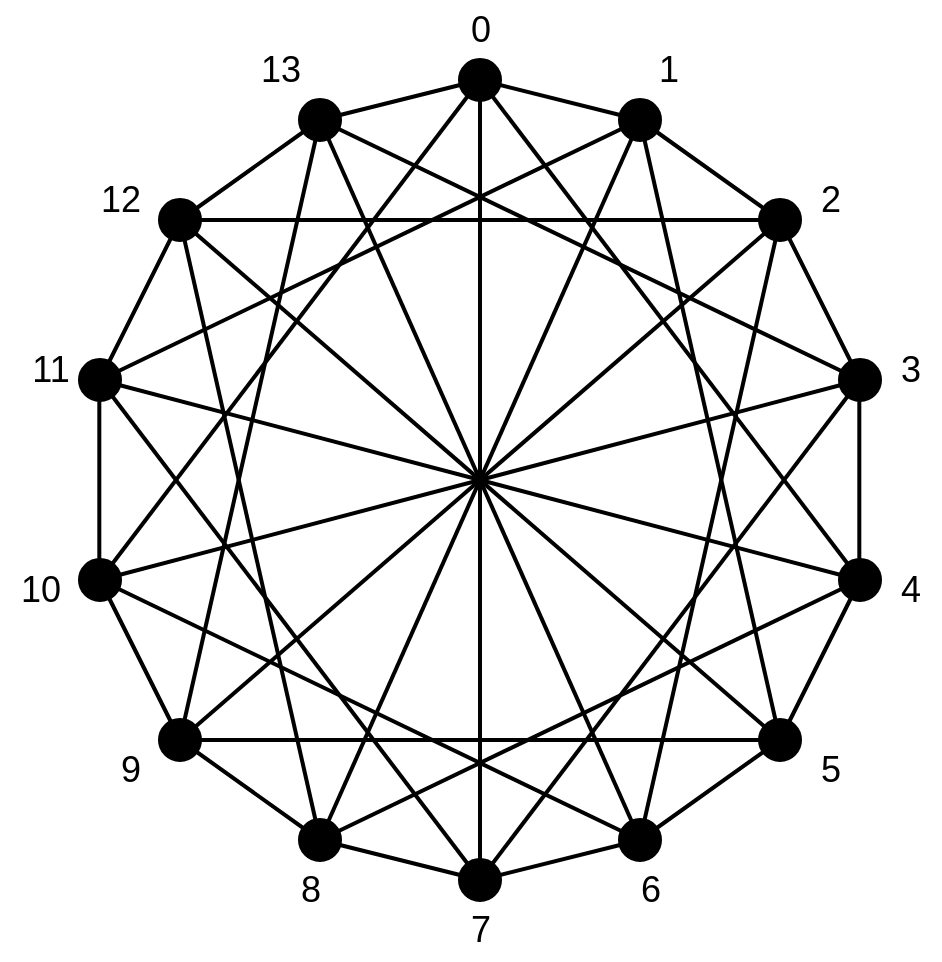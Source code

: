 <mxfile version="13.4.5" type="device"><diagram id="38jFSu3ihD_RSx3IzjsY" name="ページ1"><mxGraphModel dx="905" dy="640" grid="1" gridSize="10" guides="1" tooltips="1" connect="1" arrows="1" fold="1" page="1" pageScale="1" pageWidth="827" pageHeight="1169" math="0" shadow="0"><root><mxCell id="0"/><mxCell id="1" parent="0"/><mxCell id="NK2YP4wXN0mLSeaWvGT7-1" value="" style="ellipse;whiteSpace=wrap;html=1;aspect=fixed;fillColor=#000000;fontSize=18;strokeWidth=2;" parent="1" vertex="1"><mxGeometry x="310" y="150" width="20" height="20" as="geometry"/></mxCell><mxCell id="NK2YP4wXN0mLSeaWvGT7-7" value="" style="ellipse;whiteSpace=wrap;html=1;aspect=fixed;fillColor=#000000;fontSize=18;strokeWidth=2;" parent="1" vertex="1"><mxGeometry x="310" y="550" width="20" height="20" as="geometry"/></mxCell><mxCell id="NK2YP4wXN0mLSeaWvGT7-8" value="" style="ellipse;whiteSpace=wrap;html=1;aspect=fixed;fillColor=#000000;fontSize=18;strokeWidth=2;" parent="1" vertex="1"><mxGeometry x="120" y="400" width="20" height="20" as="geometry"/></mxCell><mxCell id="NK2YP4wXN0mLSeaWvGT7-9" value="" style="ellipse;whiteSpace=wrap;html=1;aspect=fixed;fillColor=#000000;fontSize=18;strokeWidth=2;" parent="1" vertex="1"><mxGeometry x="120" y="300" width="20" height="20" as="geometry"/></mxCell><mxCell id="NK2YP4wXN0mLSeaWvGT7-10" value="" style="ellipse;whiteSpace=wrap;html=1;aspect=fixed;fillColor=#000000;fontSize=18;strokeWidth=2;" parent="1" vertex="1"><mxGeometry x="160" y="220" width="20" height="20" as="geometry"/></mxCell><mxCell id="NK2YP4wXN0mLSeaWvGT7-12" value="" style="ellipse;whiteSpace=wrap;html=1;aspect=fixed;fillColor=#000000;fontSize=18;strokeWidth=2;" parent="1" vertex="1"><mxGeometry x="230" y="170" width="20" height="20" as="geometry"/></mxCell><mxCell id="NK2YP4wXN0mLSeaWvGT7-13" value="" style="ellipse;whiteSpace=wrap;html=1;aspect=fixed;fillColor=#000000;fontSize=18;strokeWidth=2;" parent="1" vertex="1"><mxGeometry x="160" y="480" width="20" height="20" as="geometry"/></mxCell><mxCell id="NK2YP4wXN0mLSeaWvGT7-14" value="" style="ellipse;whiteSpace=wrap;html=1;aspect=fixed;fillColor=#000000;fontSize=18;strokeWidth=2;" parent="1" vertex="1"><mxGeometry x="230" y="530" width="20" height="20" as="geometry"/></mxCell><mxCell id="NK2YP4wXN0mLSeaWvGT7-15" value="" style="ellipse;whiteSpace=wrap;html=1;aspect=fixed;fillColor=#000000;fontSize=18;strokeWidth=2;" parent="1" vertex="1"><mxGeometry x="500" y="400" width="20" height="20" as="geometry"/></mxCell><mxCell id="NK2YP4wXN0mLSeaWvGT7-16" value="" style="ellipse;whiteSpace=wrap;html=1;aspect=fixed;fillColor=#000000;fontSize=18;strokeWidth=2;" parent="1" vertex="1"><mxGeometry x="500" y="300" width="20" height="20" as="geometry"/></mxCell><mxCell id="NK2YP4wXN0mLSeaWvGT7-17" value="" style="ellipse;whiteSpace=wrap;html=1;aspect=fixed;fillColor=#000000;fontSize=18;strokeWidth=2;" parent="1" vertex="1"><mxGeometry x="460" y="220" width="20" height="20" as="geometry"/></mxCell><mxCell id="NK2YP4wXN0mLSeaWvGT7-18" value="" style="ellipse;whiteSpace=wrap;html=1;aspect=fixed;fillColor=#000000;fontSize=18;strokeWidth=2;" parent="1" vertex="1"><mxGeometry x="460" y="480" width="20" height="20" as="geometry"/></mxCell><mxCell id="NK2YP4wXN0mLSeaWvGT7-19" value="" style="ellipse;whiteSpace=wrap;html=1;aspect=fixed;fillColor=#000000;fontSize=18;strokeWidth=2;" parent="1" vertex="1"><mxGeometry x="390" y="170" width="20" height="20" as="geometry"/></mxCell><mxCell id="NK2YP4wXN0mLSeaWvGT7-20" value="" style="ellipse;whiteSpace=wrap;html=1;aspect=fixed;fillColor=#000000;fontSize=18;strokeWidth=2;" parent="1" vertex="1"><mxGeometry x="390" y="530" width="20" height="20" as="geometry"/></mxCell><mxCell id="NK2YP4wXN0mLSeaWvGT7-22" value="" style="endArrow=none;html=1;fontSize=18;strokeWidth=2;" parent="1" edge="1"><mxGeometry width="50" height="50" relative="1" as="geometry"><mxPoint x="240" y="180" as="sourcePoint"/><mxPoint x="320" y="160" as="targetPoint"/></mxGeometry></mxCell><mxCell id="NK2YP4wXN0mLSeaWvGT7-23" value="" style="endArrow=none;html=1;fontSize=18;strokeWidth=2;" parent="1" edge="1"><mxGeometry width="50" height="50" relative="1" as="geometry"><mxPoint x="320" y="560" as="sourcePoint"/><mxPoint x="400" y="540" as="targetPoint"/></mxGeometry></mxCell><mxCell id="NK2YP4wXN0mLSeaWvGT7-25" value="" style="endArrow=none;html=1;fontSize=18;strokeWidth=2;" parent="1" edge="1"><mxGeometry width="50" height="50" relative="1" as="geometry"><mxPoint x="400" y="180" as="sourcePoint"/><mxPoint x="320" y="160" as="targetPoint"/></mxGeometry></mxCell><mxCell id="NK2YP4wXN0mLSeaWvGT7-26" value="" style="endArrow=none;html=1;fontSize=18;strokeWidth=2;" parent="1" edge="1"><mxGeometry width="50" height="50" relative="1" as="geometry"><mxPoint x="320" y="560" as="sourcePoint"/><mxPoint x="240" y="540" as="targetPoint"/></mxGeometry></mxCell><mxCell id="NK2YP4wXN0mLSeaWvGT7-27" value="" style="endArrow=none;html=1;fontSize=18;strokeWidth=2;" parent="1" edge="1"><mxGeometry width="50" height="50" relative="1" as="geometry"><mxPoint x="130" y="310" as="sourcePoint"/><mxPoint x="170" y="230" as="targetPoint"/></mxGeometry></mxCell><mxCell id="NK2YP4wXN0mLSeaWvGT7-28" value="" style="endArrow=none;html=1;fontSize=18;strokeWidth=2;" parent="1" edge="1"><mxGeometry width="50" height="50" relative="1" as="geometry"><mxPoint x="470" y="490" as="sourcePoint"/><mxPoint x="510" y="410" as="targetPoint"/></mxGeometry></mxCell><mxCell id="NK2YP4wXN0mLSeaWvGT7-29" value="" style="endArrow=none;html=1;fontSize=18;strokeWidth=2;" parent="1" edge="1"><mxGeometry width="50" height="50" relative="1" as="geometry"><mxPoint x="129.66" y="410" as="sourcePoint"/><mxPoint x="129.66" y="310" as="targetPoint"/></mxGeometry></mxCell><mxCell id="NK2YP4wXN0mLSeaWvGT7-30" value="" style="endArrow=none;html=1;fontSize=18;strokeWidth=2;" parent="1" edge="1"><mxGeometry width="50" height="50" relative="1" as="geometry"><mxPoint x="509.66" y="410" as="sourcePoint"/><mxPoint x="509.66" y="310" as="targetPoint"/></mxGeometry></mxCell><mxCell id="NK2YP4wXN0mLSeaWvGT7-31" value="" style="endArrow=none;html=1;fontSize=18;strokeWidth=2;" parent="1" edge="1"><mxGeometry width="50" height="50" relative="1" as="geometry"><mxPoint x="130" y="410" as="sourcePoint"/><mxPoint x="170" y="490" as="targetPoint"/></mxGeometry></mxCell><mxCell id="NK2YP4wXN0mLSeaWvGT7-32" value="" style="endArrow=none;html=1;fontSize=18;strokeWidth=2;" parent="1" edge="1"><mxGeometry width="50" height="50" relative="1" as="geometry"><mxPoint x="470" y="230" as="sourcePoint"/><mxPoint x="510" y="310" as="targetPoint"/></mxGeometry></mxCell><mxCell id="NK2YP4wXN0mLSeaWvGT7-33" value="" style="endArrow=none;html=1;fontSize=18;strokeWidth=2;" parent="1" edge="1"><mxGeometry width="50" height="50" relative="1" as="geometry"><mxPoint x="170" y="230" as="sourcePoint"/><mxPoint x="240" y="180" as="targetPoint"/></mxGeometry></mxCell><mxCell id="NK2YP4wXN0mLSeaWvGT7-34" value="" style="endArrow=none;html=1;fontSize=18;strokeWidth=2;" parent="1" edge="1"><mxGeometry width="50" height="50" relative="1" as="geometry"><mxPoint x="400" y="540" as="sourcePoint"/><mxPoint x="470" y="490" as="targetPoint"/></mxGeometry></mxCell><mxCell id="NK2YP4wXN0mLSeaWvGT7-35" value="" style="endArrow=none;html=1;fontSize=18;strokeWidth=2;" parent="1" edge="1"><mxGeometry width="50" height="50" relative="1" as="geometry"><mxPoint x="470" y="230" as="sourcePoint"/><mxPoint x="400" y="180" as="targetPoint"/></mxGeometry></mxCell><mxCell id="NK2YP4wXN0mLSeaWvGT7-36" value="" style="endArrow=none;html=1;fontSize=18;strokeWidth=2;" parent="1" edge="1"><mxGeometry width="50" height="50" relative="1" as="geometry"><mxPoint x="240" y="540" as="sourcePoint"/><mxPoint x="170" y="490" as="targetPoint"/></mxGeometry></mxCell><mxCell id="2" value="0" style="text;html=1;align=center;verticalAlign=middle;resizable=0;points=[];autosize=1;fontSize=18;strokeWidth=2;" parent="1" vertex="1"><mxGeometry x="305" y="120" width="30" height="30" as="geometry"/></mxCell><mxCell id="NK2YP4wXN0mLSeaWvGT7-60" value="1" style="text;html=1;align=center;verticalAlign=middle;resizable=0;points=[];autosize=1;fontSize=18;strokeWidth=2;" parent="1" vertex="1"><mxGeometry x="399" y="140" width="30" height="30" as="geometry"/></mxCell><mxCell id="NK2YP4wXN0mLSeaWvGT7-61" value="2" style="text;html=1;align=center;verticalAlign=middle;resizable=0;points=[];autosize=1;fontSize=18;strokeWidth=2;" parent="1" vertex="1"><mxGeometry x="480" y="205" width="30" height="30" as="geometry"/></mxCell><mxCell id="NK2YP4wXN0mLSeaWvGT7-62" value="3" style="text;html=1;align=center;verticalAlign=middle;resizable=0;points=[];autosize=1;fontSize=18;strokeWidth=2;" parent="1" vertex="1"><mxGeometry x="520" y="290" width="30" height="30" as="geometry"/></mxCell><mxCell id="NK2YP4wXN0mLSeaWvGT7-63" value="4" style="text;html=1;align=center;verticalAlign=middle;resizable=0;points=[];autosize=1;fontSize=18;strokeWidth=2;" parent="1" vertex="1"><mxGeometry x="520" y="400" width="30" height="30" as="geometry"/></mxCell><mxCell id="NK2YP4wXN0mLSeaWvGT7-64" value="5" style="text;html=1;align=center;verticalAlign=middle;resizable=0;points=[];autosize=1;fontSize=18;strokeWidth=2;" parent="1" vertex="1"><mxGeometry x="480" y="490" width="30" height="30" as="geometry"/></mxCell><mxCell id="NK2YP4wXN0mLSeaWvGT7-65" value="6" style="text;html=1;align=center;verticalAlign=middle;resizable=0;points=[];autosize=1;fontSize=18;strokeWidth=2;" parent="1" vertex="1"><mxGeometry x="390" y="550" width="30" height="30" as="geometry"/></mxCell><mxCell id="NK2YP4wXN0mLSeaWvGT7-66" value="7" style="text;html=1;align=center;verticalAlign=middle;resizable=0;points=[];autosize=1;fontSize=18;strokeWidth=2;" parent="1" vertex="1"><mxGeometry x="305" y="570" width="30" height="30" as="geometry"/></mxCell><mxCell id="NK2YP4wXN0mLSeaWvGT7-67" value="8" style="text;html=1;align=center;verticalAlign=middle;resizable=0;points=[];autosize=1;fontSize=18;strokeWidth=2;" parent="1" vertex="1"><mxGeometry x="220" y="550" width="30" height="30" as="geometry"/></mxCell><mxCell id="NK2YP4wXN0mLSeaWvGT7-68" value="9" style="text;html=1;align=center;verticalAlign=middle;resizable=0;points=[];autosize=1;fontSize=18;strokeWidth=2;" parent="1" vertex="1"><mxGeometry x="130" y="490" width="30" height="30" as="geometry"/></mxCell><mxCell id="NK2YP4wXN0mLSeaWvGT7-69" value="10" style="text;html=1;align=center;verticalAlign=middle;resizable=0;points=[];autosize=1;fontSize=18;strokeWidth=2;" parent="1" vertex="1"><mxGeometry x="80" y="400" width="40" height="30" as="geometry"/></mxCell><mxCell id="NK2YP4wXN0mLSeaWvGT7-70" value="11" style="text;html=1;align=center;verticalAlign=middle;resizable=0;points=[];autosize=1;fontSize=18;strokeWidth=2;" parent="1" vertex="1"><mxGeometry x="90" y="290" width="30" height="30" as="geometry"/></mxCell><mxCell id="NK2YP4wXN0mLSeaWvGT7-71" value="12" style="text;html=1;align=center;verticalAlign=middle;resizable=0;points=[];autosize=1;fontSize=18;strokeWidth=2;" parent="1" vertex="1"><mxGeometry x="120" y="205" width="40" height="30" as="geometry"/></mxCell><mxCell id="NK2YP4wXN0mLSeaWvGT7-72" value="13" style="text;html=1;align=center;verticalAlign=middle;resizable=0;points=[];autosize=1;fontSize=18;strokeWidth=2;" parent="1" vertex="1"><mxGeometry x="200" y="140" width="40" height="30" as="geometry"/></mxCell><mxCell id="XV6suUg2Z77XnOwkVaxU-9" value="" style="endArrow=none;html=1;strokeWidth=2;" edge="1" parent="1"><mxGeometry width="50" height="50" relative="1" as="geometry"><mxPoint x="510" y="410" as="sourcePoint"/><mxPoint x="320" y="160" as="targetPoint"/></mxGeometry></mxCell><mxCell id="XV6suUg2Z77XnOwkVaxU-10" value="" style="endArrow=none;html=1;strokeWidth=2;" edge="1" parent="1"><mxGeometry width="50" height="50" relative="1" as="geometry"><mxPoint x="470" y="490" as="sourcePoint"/><mxPoint x="400" y="180" as="targetPoint"/></mxGeometry></mxCell><mxCell id="XV6suUg2Z77XnOwkVaxU-11" value="" style="endArrow=none;html=1;strokeWidth=2;" edge="1" parent="1"><mxGeometry width="50" height="50" relative="1" as="geometry"><mxPoint x="400" y="540" as="sourcePoint"/><mxPoint x="470" y="230" as="targetPoint"/></mxGeometry></mxCell><mxCell id="XV6suUg2Z77XnOwkVaxU-12" value="" style="endArrow=none;html=1;strokeWidth=2;" edge="1" parent="1"><mxGeometry width="50" height="50" relative="1" as="geometry"><mxPoint x="320" y="560" as="sourcePoint"/><mxPoint x="510" y="310" as="targetPoint"/></mxGeometry></mxCell><mxCell id="XV6suUg2Z77XnOwkVaxU-13" value="" style="endArrow=none;html=1;strokeWidth=2;" edge="1" parent="1"><mxGeometry width="50" height="50" relative="1" as="geometry"><mxPoint x="130" y="410" as="sourcePoint"/><mxPoint x="400" y="540" as="targetPoint"/></mxGeometry></mxCell><mxCell id="XV6suUg2Z77XnOwkVaxU-14" value="" style="endArrow=none;html=1;strokeWidth=2;" edge="1" parent="1"><mxGeometry width="50" height="50" relative="1" as="geometry"><mxPoint x="170" y="490" as="sourcePoint"/><mxPoint x="240" y="180" as="targetPoint"/></mxGeometry></mxCell><mxCell id="XV6suUg2Z77XnOwkVaxU-15" value="" style="endArrow=none;html=1;strokeWidth=2;" edge="1" parent="1"><mxGeometry width="50" height="50" relative="1" as="geometry"><mxPoint x="240" y="540" as="sourcePoint"/><mxPoint x="510" y="410" as="targetPoint"/></mxGeometry></mxCell><mxCell id="XV6suUg2Z77XnOwkVaxU-16" value="" style="endArrow=none;html=1;strokeWidth=2;" edge="1" parent="1"><mxGeometry width="50" height="50" relative="1" as="geometry"><mxPoint x="470" y="490" as="sourcePoint"/><mxPoint x="170" y="490" as="targetPoint"/></mxGeometry></mxCell><mxCell id="XV6suUg2Z77XnOwkVaxU-17" value="" style="endArrow=none;html=1;strokeWidth=2;" edge="1" parent="1"><mxGeometry width="50" height="50" relative="1" as="geometry"><mxPoint x="130" y="310" as="sourcePoint"/><mxPoint x="320" y="560" as="targetPoint"/></mxGeometry></mxCell><mxCell id="XV6suUg2Z77XnOwkVaxU-18" value="" style="endArrow=none;html=1;strokeWidth=2;" edge="1" parent="1"><mxGeometry width="50" height="50" relative="1" as="geometry"><mxPoint x="170" y="230" as="sourcePoint"/><mxPoint x="240" y="540" as="targetPoint"/></mxGeometry></mxCell><mxCell id="XV6suUg2Z77XnOwkVaxU-19" value="" style="endArrow=none;html=1;strokeWidth=2;" edge="1" parent="1"><mxGeometry width="50" height="50" relative="1" as="geometry"><mxPoint x="320" y="160" as="sourcePoint"/><mxPoint x="130" y="410" as="targetPoint"/></mxGeometry></mxCell><mxCell id="XV6suUg2Z77XnOwkVaxU-20" value="" style="endArrow=none;html=1;strokeWidth=2;" edge="1" parent="1"><mxGeometry width="50" height="50" relative="1" as="geometry"><mxPoint x="400" y="180" as="sourcePoint"/><mxPoint x="130" y="310" as="targetPoint"/></mxGeometry></mxCell><mxCell id="XV6suUg2Z77XnOwkVaxU-21" value="" style="endArrow=none;html=1;strokeWidth=2;" edge="1" parent="1"><mxGeometry width="50" height="50" relative="1" as="geometry"><mxPoint x="470" y="230" as="sourcePoint"/><mxPoint x="170" y="230" as="targetPoint"/></mxGeometry></mxCell><mxCell id="XV6suUg2Z77XnOwkVaxU-22" value="" style="endArrow=none;html=1;strokeWidth=2;" edge="1" parent="1"><mxGeometry width="50" height="50" relative="1" as="geometry"><mxPoint x="510" y="310" as="sourcePoint"/><mxPoint x="240" y="180" as="targetPoint"/></mxGeometry></mxCell><mxCell id="XV6suUg2Z77XnOwkVaxU-23" value="" style="endArrow=none;html=1;strokeWidth=2;" edge="1" parent="1"><mxGeometry width="50" height="50" relative="1" as="geometry"><mxPoint x="320" y="560" as="sourcePoint"/><mxPoint x="320" y="160" as="targetPoint"/></mxGeometry></mxCell><mxCell id="XV6suUg2Z77XnOwkVaxU-24" value="" style="endArrow=none;html=1;strokeWidth=2;" edge="1" parent="1"><mxGeometry width="50" height="50" relative="1" as="geometry"><mxPoint x="400" y="540" as="sourcePoint"/><mxPoint x="240" y="180" as="targetPoint"/></mxGeometry></mxCell><mxCell id="XV6suUg2Z77XnOwkVaxU-25" value="" style="endArrow=none;html=1;strokeWidth=2;" edge="1" parent="1"><mxGeometry width="50" height="50" relative="1" as="geometry"><mxPoint x="470" y="490" as="sourcePoint"/><mxPoint x="170" y="230" as="targetPoint"/></mxGeometry></mxCell><mxCell id="XV6suUg2Z77XnOwkVaxU-26" value="" style="endArrow=none;html=1;strokeWidth=2;" edge="1" parent="1"><mxGeometry width="50" height="50" relative="1" as="geometry"><mxPoint x="510" y="410" as="sourcePoint"/><mxPoint x="130" y="310" as="targetPoint"/></mxGeometry></mxCell><mxCell id="XV6suUg2Z77XnOwkVaxU-27" value="" style="endArrow=none;html=1;strokeWidth=2;" edge="1" parent="1"><mxGeometry width="50" height="50" relative="1" as="geometry"><mxPoint x="470" y="230" as="sourcePoint"/><mxPoint x="170" y="490" as="targetPoint"/></mxGeometry></mxCell><mxCell id="XV6suUg2Z77XnOwkVaxU-28" value="" style="endArrow=none;html=1;strokeWidth=2;" edge="1" parent="1"><mxGeometry width="50" height="50" relative="1" as="geometry"><mxPoint x="510" y="310" as="sourcePoint"/><mxPoint x="130" y="410" as="targetPoint"/></mxGeometry></mxCell><mxCell id="XV6suUg2Z77XnOwkVaxU-29" value="" style="endArrow=none;html=1;strokeWidth=2;" edge="1" parent="1"><mxGeometry width="50" height="50" relative="1" as="geometry"><mxPoint x="400" y="180" as="sourcePoint"/><mxPoint x="240" y="540" as="targetPoint"/></mxGeometry></mxCell></root></mxGraphModel></diagram></mxfile>